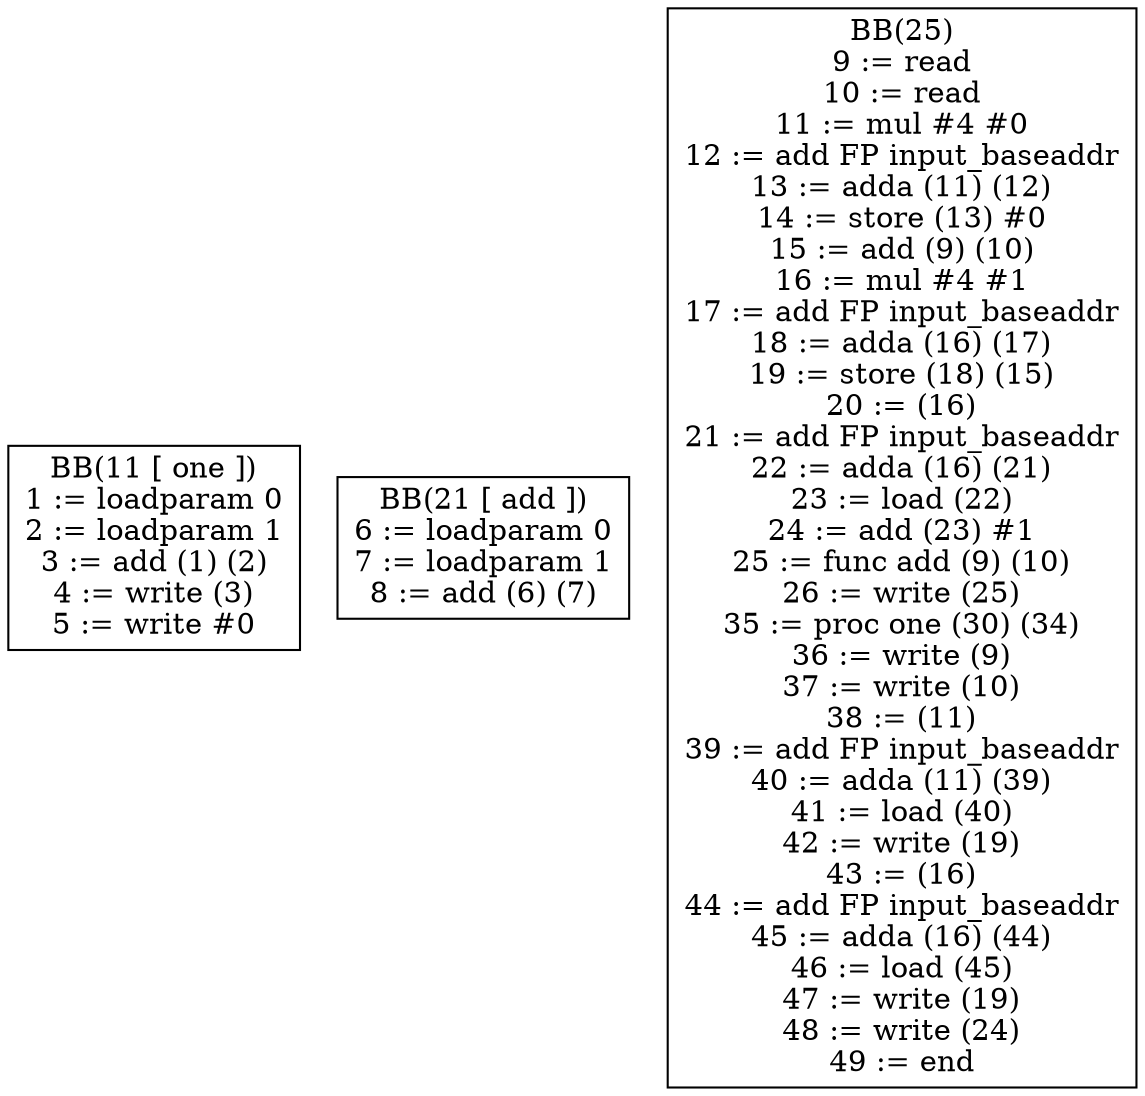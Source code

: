 digraph G {
bb11[shape = box, label = "BB(11 [ one ])\n" + "1 := loadparam 0\n" + "2 := loadparam 1\n" + "3 := add (1) (2)\n" + "4 := write (3)\n" + "5 := write #0\n"];

bb21[shape = box, label = "BB(21 [ add ])\n" + "6 := loadparam 0\n" + "7 := loadparam 1\n" + "8 := add (6) (7)\n"];

bb25[shape = box, label = "BB(25)\n" + "9 := read\n" + "10 := read\n" + "11 := mul #4 #0\n" + "12 := add FP input_baseaddr\n" + "13 := adda (11) (12)\n" + "14 := store (13) #0\n" + "15 := add (9) (10)\n" + "16 := mul #4 #1\n" + "17 := add FP input_baseaddr\n" + "18 := adda (16) (17)\n" + "19 := store (18) (15)\n" + "20 := (16)\n" + "21 := add FP input_baseaddr\n" + "22 := adda (16) (21)\n" + "23 := load (22)\n" + "24 := add (23) #1\n" + "25 := func add (9) (10)\n" + "26 := write (25)\n" + "35 := proc one (30) (34)\n" + "36 := write (9)\n" + "37 := write (10)\n" + "38 := (11)\n" + "39 := add FP input_baseaddr\n" + "40 := adda (11) (39)\n" + "41 := load (40)\n" + "42 := write (19)\n" + "43 := (16)\n" + "44 := add FP input_baseaddr\n" + "45 := adda (16) (44)\n" + "46 := load (45)\n" + "47 := write (19)\n" + "48 := write (24)\n" + "49 := end\n"];
}
